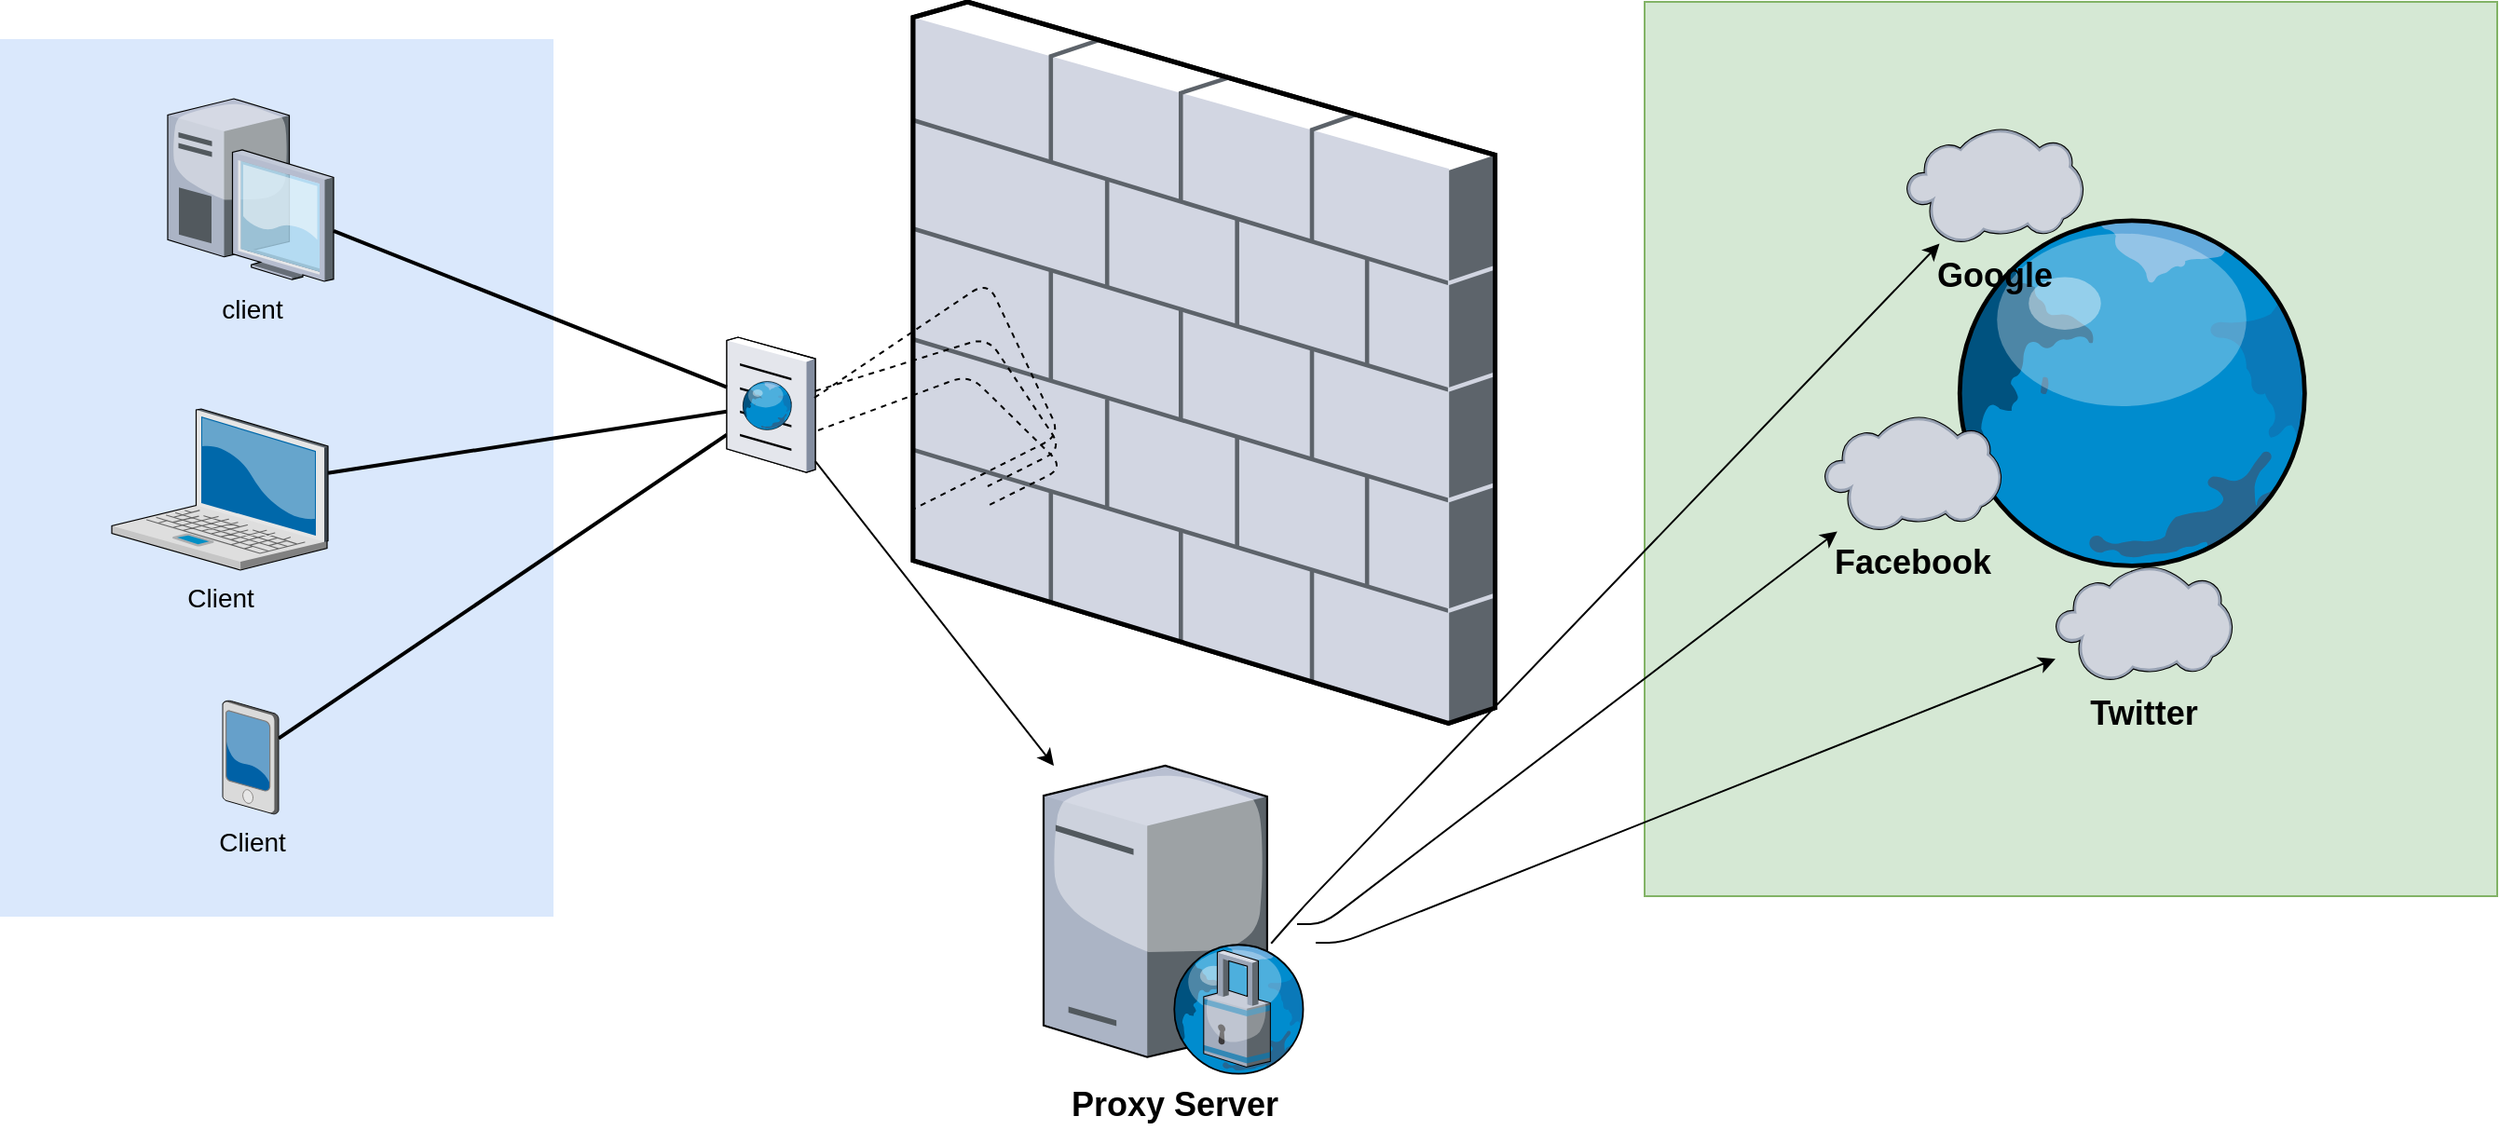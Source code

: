 <mxfile version="12.7.9" type="github"><diagram name="Page-1" id="e3a06f82-3646-2815-327d-82caf3d4e204"><mxGraphModel dx="1408" dy="733" grid="1" gridSize="10" guides="1" tooltips="1" connect="1" arrows="1" fold="1" page="1" pageScale="1.5" pageWidth="1169" pageHeight="826" background="none" math="0" shadow="0"><root><mxCell id="0" style=";html=1;"/><mxCell id="1" style=";html=1;" parent="0"/><mxCell id="79VAhiX_9WCYXZZRJCCj-22" value="" style="whiteSpace=wrap;html=1;fontSize=14;verticalAlign=top;fillColor=#d5e8d4;strokeColor=#82b366;" vertex="1" parent="1"><mxGeometry x="1072.5" y="690" width="457.5" height="480" as="geometry"/></mxCell><mxCell id="6a7d8f32e03d9370-58" value="" style="whiteSpace=wrap;html=1;fillColor=#dae8fc;fontSize=14;strokeColor=none;verticalAlign=top;" parent="1" vertex="1"><mxGeometry x="190" y="710" width="297" height="471" as="geometry"/></mxCell><mxCell id="6a7d8f32e03d9370-36" style="edgeStyle=none;rounded=0;html=1;startSize=10;endSize=10;jettySize=auto;orthogonalLoop=1;fontSize=14;endArrow=none;endFill=0;strokeWidth=2;" parent="1" source="6a7d8f32e03d9370-1" target="79VAhiX_9WCYXZZRJCCj-6" edge="1"><mxGeometry relative="1" as="geometry"><mxPoint x="637" y="1014.278" as="targetPoint"/></mxGeometry></mxCell><mxCell id="6a7d8f32e03d9370-1" value="Client" style="verticalLabelPosition=bottom;aspect=fixed;html=1;verticalAlign=top;strokeColor=none;shape=mxgraph.citrix.laptop_2;fillColor=#66B2FF;gradientColor=#0066CC;fontSize=14;" parent="1" vertex="1"><mxGeometry x="250.0" y="908.5" width="116" height="86.5" as="geometry"/></mxCell><mxCell id="6a7d8f32e03d9370-37" style="edgeStyle=none;rounded=0;html=1;startSize=10;endSize=10;jettySize=auto;orthogonalLoop=1;fontSize=14;endArrow=none;endFill=0;strokeWidth=2;" parent="1" source="6a7d8f32e03d9370-6" target="79VAhiX_9WCYXZZRJCCj-6" edge="1"><mxGeometry relative="1" as="geometry"><mxPoint x="637" y="1029.523" as="targetPoint"/></mxGeometry></mxCell><mxCell id="6a7d8f32e03d9370-6" value="Client" style="verticalLabelPosition=bottom;aspect=fixed;html=1;verticalAlign=top;strokeColor=none;shape=mxgraph.citrix.pda;fillColor=#66B2FF;gradientColor=#0066CC;fontSize=14;" parent="1" vertex="1"><mxGeometry x="309.5" y="1065" width="30" height="61" as="geometry"/></mxCell><mxCell id="6a7d8f32e03d9370-21" value="" style="verticalLabelPosition=bottom;aspect=fixed;html=1;verticalAlign=top;strokeColor=none;shape=mxgraph.citrix.firewall;fillColor=#66B2FF;gradientColor=#0066CC;fontSize=14;rotation=0;" parent="1" vertex="1"><mxGeometry x="680" y="690" width="312.26" height="387.2" as="geometry"/></mxCell><mxCell id="79VAhiX_9WCYXZZRJCCj-2" value="client" style="verticalLabelPosition=bottom;aspect=fixed;html=1;verticalAlign=top;strokeColor=none;shape=mxgraph.citrix.desktop;fillColor=#66B2FF;gradientColor=#0066CC;fontSize=14;" vertex="1" parent="1"><mxGeometry x="280.0" y="742" width="89" height="98" as="geometry"/></mxCell><mxCell id="79VAhiX_9WCYXZZRJCCj-5" value="" style="verticalLabelPosition=bottom;aspect=fixed;html=1;verticalAlign=top;strokeColor=none;align=center;outlineConnect=0;shape=mxgraph.citrix.globe;" vertex="1" parent="1"><mxGeometry x="1232.97" y="804.5" width="197.03" height="188.25" as="geometry"/></mxCell><mxCell id="79VAhiX_9WCYXZZRJCCj-6" value="" style="verticalLabelPosition=bottom;aspect=fixed;html=1;verticalAlign=top;strokeColor=none;align=center;outlineConnect=0;shape=mxgraph.citrix.browser;" vertex="1" parent="1"><mxGeometry x="580" y="870" width="47.5" height="72.5" as="geometry"/></mxCell><mxCell id="79VAhiX_9WCYXZZRJCCj-7" style="edgeStyle=none;rounded=0;html=1;startSize=10;endSize=10;jettySize=auto;orthogonalLoop=1;fontSize=14;endArrow=none;endFill=0;strokeWidth=2;exitX=1;exitY=0.724;exitDx=0;exitDy=0;exitPerimeter=0;" edge="1" parent="1" source="79VAhiX_9WCYXZZRJCCj-2" target="79VAhiX_9WCYXZZRJCCj-6"><mxGeometry relative="1" as="geometry"><mxPoint x="376" y="952.827" as="sourcePoint"/><mxPoint x="570" y="910" as="targetPoint"/></mxGeometry></mxCell><mxCell id="79VAhiX_9WCYXZZRJCCj-9" value="Proxy Server" style="verticalLabelPosition=bottom;aspect=fixed;html=1;verticalAlign=top;strokeColor=none;align=center;outlineConnect=0;shape=mxgraph.citrix.proxy_server;fontStyle=1;fontSize=18;" vertex="1" parent="1"><mxGeometry x="750" y="1100" width="140.5" height="165.29" as="geometry"/></mxCell><mxCell id="79VAhiX_9WCYXZZRJCCj-10" value="Google" style="verticalLabelPosition=bottom;aspect=fixed;html=1;verticalAlign=top;strokeColor=none;align=center;outlineConnect=0;shape=mxgraph.citrix.cloud;fontStyle=1;fontSize=18;" vertex="1" parent="1"><mxGeometry x="1212.97" y="757.75" width="95" height="62" as="geometry"/></mxCell><mxCell id="79VAhiX_9WCYXZZRJCCj-11" value="Facebook" style="verticalLabelPosition=bottom;aspect=fixed;html=1;verticalAlign=top;strokeColor=none;align=center;outlineConnect=0;shape=mxgraph.citrix.cloud;fontStyle=1;fontSize=18;" vertex="1" parent="1"><mxGeometry x="1168.97" y="912.25" width="95" height="62" as="geometry"/></mxCell><mxCell id="79VAhiX_9WCYXZZRJCCj-12" value="Twitter&lt;br style=&quot;font-size: 18px;&quot;&gt;" style="verticalLabelPosition=bottom;aspect=fixed;html=1;verticalAlign=top;strokeColor=none;align=center;outlineConnect=0;shape=mxgraph.citrix.cloud;fontStyle=1;fontSize=18;" vertex="1" parent="1"><mxGeometry x="1292.97" y="992.75" width="95" height="62" as="geometry"/></mxCell><mxCell id="79VAhiX_9WCYXZZRJCCj-15" value="" style="endArrow=none;dashed=1;html=1;" edge="1" parent="1" source="79VAhiX_9WCYXZZRJCCj-6"><mxGeometry width="50" height="50" relative="1" as="geometry"><mxPoint x="740" y="950" as="sourcePoint"/><mxPoint x="720" y="950" as="targetPoint"/><Array as="points"><mxPoint x="720" y="870"/><mxPoint x="760" y="930"/></Array></mxGeometry></mxCell><mxCell id="79VAhiX_9WCYXZZRJCCj-16" value="" style="endArrow=none;dashed=1;html=1;" edge="1" parent="1"><mxGeometry width="50" height="50" relative="1" as="geometry"><mxPoint x="629" y="920" as="sourcePoint"/><mxPoint x="721" y="960" as="targetPoint"/><Array as="points"><mxPoint x="710" y="890"/><mxPoint x="761" y="940"/></Array></mxGeometry></mxCell><mxCell id="79VAhiX_9WCYXZZRJCCj-17" value="" style="endArrow=none;dashed=1;html=1;" edge="1" parent="1" target="6a7d8f32e03d9370-21"><mxGeometry width="50" height="50" relative="1" as="geometry"><mxPoint x="627" y="902.5" as="sourcePoint"/><mxPoint x="719" y="942.5" as="targetPoint"/><Array as="points"><mxPoint x="720" y="840"/><mxPoint x="759" y="922.5"/></Array></mxGeometry></mxCell><mxCell id="79VAhiX_9WCYXZZRJCCj-18" value="" style="endArrow=classic;html=1;" edge="1" parent="1" source="79VAhiX_9WCYXZZRJCCj-6" target="79VAhiX_9WCYXZZRJCCj-9"><mxGeometry width="50" height="50" relative="1" as="geometry"><mxPoint x="740" y="1050" as="sourcePoint"/><mxPoint x="770" y="1160" as="targetPoint"/></mxGeometry></mxCell><mxCell id="79VAhiX_9WCYXZZRJCCj-19" value="" style="endArrow=classic;html=1;exitX=0.869;exitY=0.577;exitDx=0;exitDy=0;exitPerimeter=0;" edge="1" parent="1" source="79VAhiX_9WCYXZZRJCCj-9" target="79VAhiX_9WCYXZZRJCCj-10"><mxGeometry width="50" height="50" relative="1" as="geometry"><mxPoint x="637.5" y="942.796" as="sourcePoint"/><mxPoint x="790" y="1113.246" as="targetPoint"/><Array as="points"><mxPoint x="890" y="1175"/></Array></mxGeometry></mxCell><mxCell id="79VAhiX_9WCYXZZRJCCj-20" value="" style="endArrow=classic;html=1;exitX=0.869;exitY=0.577;exitDx=0;exitDy=0;exitPerimeter=0;" edge="1" parent="1" target="79VAhiX_9WCYXZZRJCCj-11"><mxGeometry width="50" height="50" relative="1" as="geometry"><mxPoint x="886.024" y="1185.01" as="sourcePoint"/><mxPoint x="1303" y="1050" as="targetPoint"/><Array as="points"><mxPoint x="900" y="1185"/></Array></mxGeometry></mxCell><mxCell id="79VAhiX_9WCYXZZRJCCj-21" value="" style="endArrow=classic;html=1;exitX=0.869;exitY=0.577;exitDx=0;exitDy=0;exitPerimeter=0;" edge="1" parent="1" target="79VAhiX_9WCYXZZRJCCj-12"><mxGeometry width="50" height="50" relative="1" as="geometry"><mxPoint x="896.024" y="1195.01" as="sourcePoint"/><mxPoint x="1312.97" y="1059.699" as="targetPoint"/><Array as="points"><mxPoint x="910" y="1195"/></Array></mxGeometry></mxCell></root></mxGraphModel></diagram></mxfile>